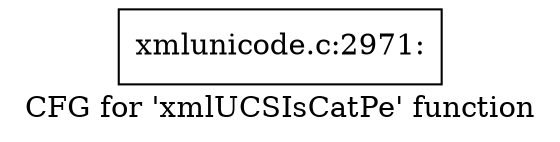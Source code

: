 digraph "CFG for 'xmlUCSIsCatPe' function" {
	label="CFG for 'xmlUCSIsCatPe' function";

	Node0x4eca770 [shape=record,label="{xmlunicode.c:2971:}"];
}
